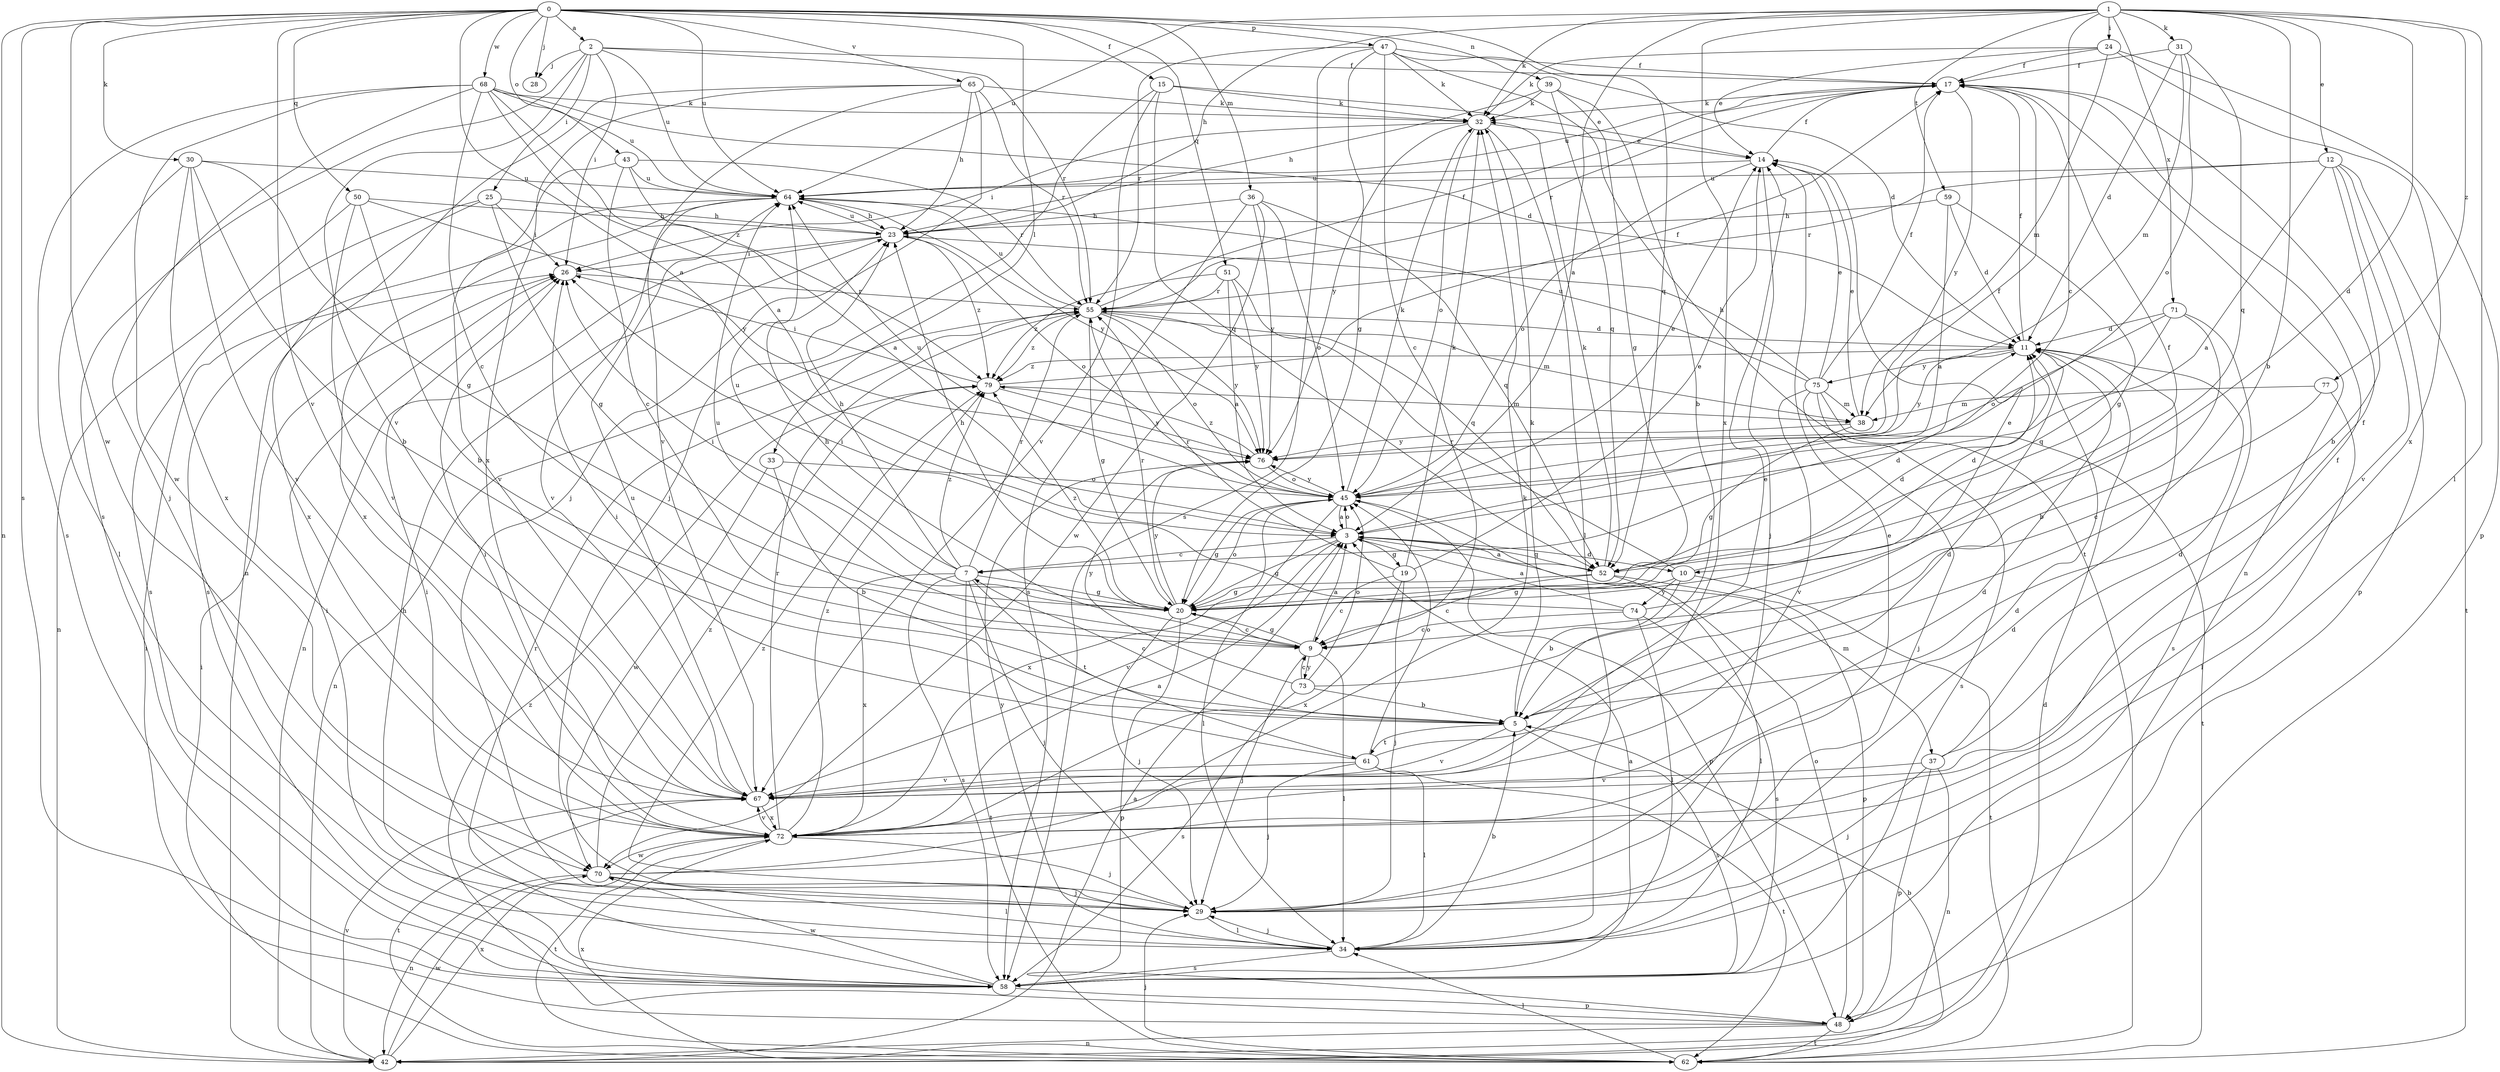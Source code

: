 strict digraph  {
0;
1;
2;
3;
5;
7;
9;
10;
11;
12;
14;
15;
17;
19;
20;
23;
24;
25;
26;
28;
29;
30;
31;
32;
33;
34;
36;
37;
38;
39;
42;
43;
45;
47;
48;
50;
51;
52;
55;
58;
59;
61;
62;
64;
65;
67;
68;
70;
71;
72;
73;
74;
75;
76;
77;
79;
0 -> 2  [label=a];
0 -> 3  [label=a];
0 -> 15  [label=f];
0 -> 28  [label=j];
0 -> 30  [label=k];
0 -> 33  [label=l];
0 -> 36  [label=m];
0 -> 39  [label=n];
0 -> 42  [label=n];
0 -> 43  [label=o];
0 -> 47  [label=p];
0 -> 50  [label=q];
0 -> 51  [label=q];
0 -> 52  [label=q];
0 -> 58  [label=s];
0 -> 64  [label=u];
0 -> 65  [label=v];
0 -> 67  [label=v];
0 -> 68  [label=w];
0 -> 70  [label=w];
1 -> 3  [label=a];
1 -> 5  [label=b];
1 -> 7  [label=c];
1 -> 10  [label=d];
1 -> 12  [label=e];
1 -> 23  [label=h];
1 -> 24  [label=i];
1 -> 31  [label=k];
1 -> 32  [label=k];
1 -> 34  [label=l];
1 -> 59  [label=t];
1 -> 64  [label=u];
1 -> 71  [label=x];
1 -> 72  [label=x];
1 -> 77  [label=z];
2 -> 17  [label=f];
2 -> 25  [label=i];
2 -> 26  [label=i];
2 -> 28  [label=j];
2 -> 55  [label=r];
2 -> 58  [label=s];
2 -> 64  [label=u];
2 -> 67  [label=v];
3 -> 7  [label=c];
3 -> 10  [label=d];
3 -> 19  [label=g];
3 -> 20  [label=g];
3 -> 37  [label=m];
3 -> 45  [label=o];
3 -> 52  [label=q];
3 -> 67  [label=v];
5 -> 7  [label=c];
5 -> 32  [label=k];
5 -> 58  [label=s];
5 -> 61  [label=t];
5 -> 67  [label=v];
7 -> 20  [label=g];
7 -> 23  [label=h];
7 -> 29  [label=j];
7 -> 55  [label=r];
7 -> 58  [label=s];
7 -> 61  [label=t];
7 -> 62  [label=t];
7 -> 64  [label=u];
7 -> 72  [label=x];
7 -> 79  [label=z];
9 -> 3  [label=a];
9 -> 20  [label=g];
9 -> 23  [label=h];
9 -> 29  [label=j];
9 -> 34  [label=l];
9 -> 64  [label=u];
9 -> 73  [label=y];
10 -> 5  [label=b];
10 -> 11  [label=d];
10 -> 20  [label=g];
10 -> 55  [label=r];
10 -> 62  [label=t];
10 -> 74  [label=y];
11 -> 17  [label=f];
11 -> 75  [label=y];
11 -> 76  [label=y];
11 -> 79  [label=z];
12 -> 3  [label=a];
12 -> 5  [label=b];
12 -> 48  [label=p];
12 -> 55  [label=r];
12 -> 62  [label=t];
12 -> 64  [label=u];
12 -> 67  [label=v];
14 -> 17  [label=f];
14 -> 29  [label=j];
14 -> 45  [label=o];
14 -> 64  [label=u];
15 -> 14  [label=e];
15 -> 29  [label=j];
15 -> 32  [label=k];
15 -> 52  [label=q];
15 -> 67  [label=v];
17 -> 32  [label=k];
17 -> 42  [label=n];
17 -> 55  [label=r];
17 -> 64  [label=u];
17 -> 76  [label=y];
19 -> 9  [label=c];
19 -> 14  [label=e];
19 -> 29  [label=j];
19 -> 32  [label=k];
19 -> 55  [label=r];
19 -> 72  [label=x];
20 -> 9  [label=c];
20 -> 11  [label=d];
20 -> 23  [label=h];
20 -> 26  [label=i];
20 -> 29  [label=j];
20 -> 45  [label=o];
20 -> 48  [label=p];
20 -> 55  [label=r];
20 -> 76  [label=y];
20 -> 79  [label=z];
23 -> 26  [label=i];
23 -> 42  [label=n];
23 -> 45  [label=o];
23 -> 64  [label=u];
23 -> 79  [label=z];
24 -> 14  [label=e];
24 -> 17  [label=f];
24 -> 32  [label=k];
24 -> 38  [label=m];
24 -> 48  [label=p];
24 -> 72  [label=x];
25 -> 20  [label=g];
25 -> 23  [label=h];
25 -> 26  [label=i];
25 -> 58  [label=s];
25 -> 72  [label=x];
26 -> 55  [label=r];
29 -> 11  [label=d];
29 -> 14  [label=e];
29 -> 26  [label=i];
29 -> 34  [label=l];
29 -> 79  [label=z];
30 -> 5  [label=b];
30 -> 20  [label=g];
30 -> 34  [label=l];
30 -> 64  [label=u];
30 -> 67  [label=v];
30 -> 72  [label=x];
31 -> 11  [label=d];
31 -> 17  [label=f];
31 -> 38  [label=m];
31 -> 45  [label=o];
31 -> 52  [label=q];
32 -> 14  [label=e];
32 -> 26  [label=i];
32 -> 34  [label=l];
32 -> 45  [label=o];
32 -> 76  [label=y];
33 -> 5  [label=b];
33 -> 45  [label=o];
33 -> 70  [label=w];
34 -> 5  [label=b];
34 -> 26  [label=i];
34 -> 29  [label=j];
34 -> 58  [label=s];
34 -> 76  [label=y];
36 -> 23  [label=h];
36 -> 45  [label=o];
36 -> 52  [label=q];
36 -> 58  [label=s];
36 -> 70  [label=w];
36 -> 76  [label=y];
37 -> 11  [label=d];
37 -> 17  [label=f];
37 -> 29  [label=j];
37 -> 42  [label=n];
37 -> 48  [label=p];
37 -> 67  [label=v];
38 -> 14  [label=e];
38 -> 20  [label=g];
38 -> 76  [label=y];
39 -> 5  [label=b];
39 -> 20  [label=g];
39 -> 23  [label=h];
39 -> 32  [label=k];
39 -> 52  [label=q];
42 -> 3  [label=a];
42 -> 11  [label=d];
42 -> 67  [label=v];
42 -> 70  [label=w];
42 -> 72  [label=x];
43 -> 3  [label=a];
43 -> 9  [label=c];
43 -> 55  [label=r];
43 -> 64  [label=u];
43 -> 67  [label=v];
45 -> 3  [label=a];
45 -> 14  [label=e];
45 -> 17  [label=f];
45 -> 20  [label=g];
45 -> 32  [label=k];
45 -> 34  [label=l];
45 -> 48  [label=p];
45 -> 64  [label=u];
45 -> 72  [label=x];
45 -> 76  [label=y];
47 -> 9  [label=c];
47 -> 11  [label=d];
47 -> 17  [label=f];
47 -> 20  [label=g];
47 -> 32  [label=k];
47 -> 55  [label=r];
47 -> 58  [label=s];
47 -> 62  [label=t];
48 -> 26  [label=i];
48 -> 42  [label=n];
48 -> 45  [label=o];
48 -> 62  [label=t];
48 -> 79  [label=z];
50 -> 5  [label=b];
50 -> 23  [label=h];
50 -> 42  [label=n];
50 -> 67  [label=v];
50 -> 76  [label=y];
51 -> 3  [label=a];
51 -> 52  [label=q];
51 -> 55  [label=r];
51 -> 76  [label=y];
51 -> 79  [label=z];
52 -> 3  [label=a];
52 -> 9  [label=c];
52 -> 11  [label=d];
52 -> 20  [label=g];
52 -> 32  [label=k];
52 -> 34  [label=l];
52 -> 48  [label=p];
55 -> 11  [label=d];
55 -> 17  [label=f];
55 -> 20  [label=g];
55 -> 38  [label=m];
55 -> 42  [label=n];
55 -> 45  [label=o];
55 -> 64  [label=u];
55 -> 76  [label=y];
55 -> 79  [label=z];
58 -> 3  [label=a];
58 -> 23  [label=h];
58 -> 48  [label=p];
58 -> 55  [label=r];
58 -> 70  [label=w];
59 -> 3  [label=a];
59 -> 11  [label=d];
59 -> 20  [label=g];
59 -> 23  [label=h];
61 -> 11  [label=d];
61 -> 26  [label=i];
61 -> 29  [label=j];
61 -> 34  [label=l];
61 -> 45  [label=o];
61 -> 62  [label=t];
61 -> 67  [label=v];
62 -> 5  [label=b];
62 -> 26  [label=i];
62 -> 29  [label=j];
62 -> 34  [label=l];
62 -> 72  [label=x];
64 -> 23  [label=h];
64 -> 58  [label=s];
64 -> 67  [label=v];
64 -> 72  [label=x];
64 -> 76  [label=y];
65 -> 23  [label=h];
65 -> 29  [label=j];
65 -> 32  [label=k];
65 -> 42  [label=n];
65 -> 55  [label=r];
65 -> 67  [label=v];
65 -> 72  [label=x];
67 -> 14  [label=e];
67 -> 62  [label=t];
67 -> 64  [label=u];
67 -> 72  [label=x];
68 -> 3  [label=a];
68 -> 9  [label=c];
68 -> 11  [label=d];
68 -> 29  [label=j];
68 -> 32  [label=k];
68 -> 58  [label=s];
68 -> 64  [label=u];
68 -> 70  [label=w];
68 -> 79  [label=z];
70 -> 11  [label=d];
70 -> 29  [label=j];
70 -> 32  [label=k];
70 -> 34  [label=l];
70 -> 42  [label=n];
70 -> 79  [label=z];
71 -> 5  [label=b];
71 -> 11  [label=d];
71 -> 45  [label=o];
71 -> 52  [label=q];
71 -> 58  [label=s];
72 -> 3  [label=a];
72 -> 11  [label=d];
72 -> 17  [label=f];
72 -> 26  [label=i];
72 -> 29  [label=j];
72 -> 55  [label=r];
72 -> 62  [label=t];
72 -> 67  [label=v];
72 -> 70  [label=w];
72 -> 79  [label=z];
73 -> 5  [label=b];
73 -> 9  [label=c];
73 -> 14  [label=e];
73 -> 45  [label=o];
73 -> 58  [label=s];
73 -> 76  [label=y];
74 -> 3  [label=a];
74 -> 9  [label=c];
74 -> 17  [label=f];
74 -> 26  [label=i];
74 -> 34  [label=l];
74 -> 58  [label=s];
75 -> 14  [label=e];
75 -> 17  [label=f];
75 -> 23  [label=h];
75 -> 29  [label=j];
75 -> 38  [label=m];
75 -> 58  [label=s];
75 -> 62  [label=t];
75 -> 64  [label=u];
75 -> 67  [label=v];
76 -> 45  [label=o];
76 -> 79  [label=z];
77 -> 9  [label=c];
77 -> 34  [label=l];
77 -> 38  [label=m];
79 -> 17  [label=f];
79 -> 26  [label=i];
79 -> 38  [label=m];
79 -> 76  [label=y];
}
